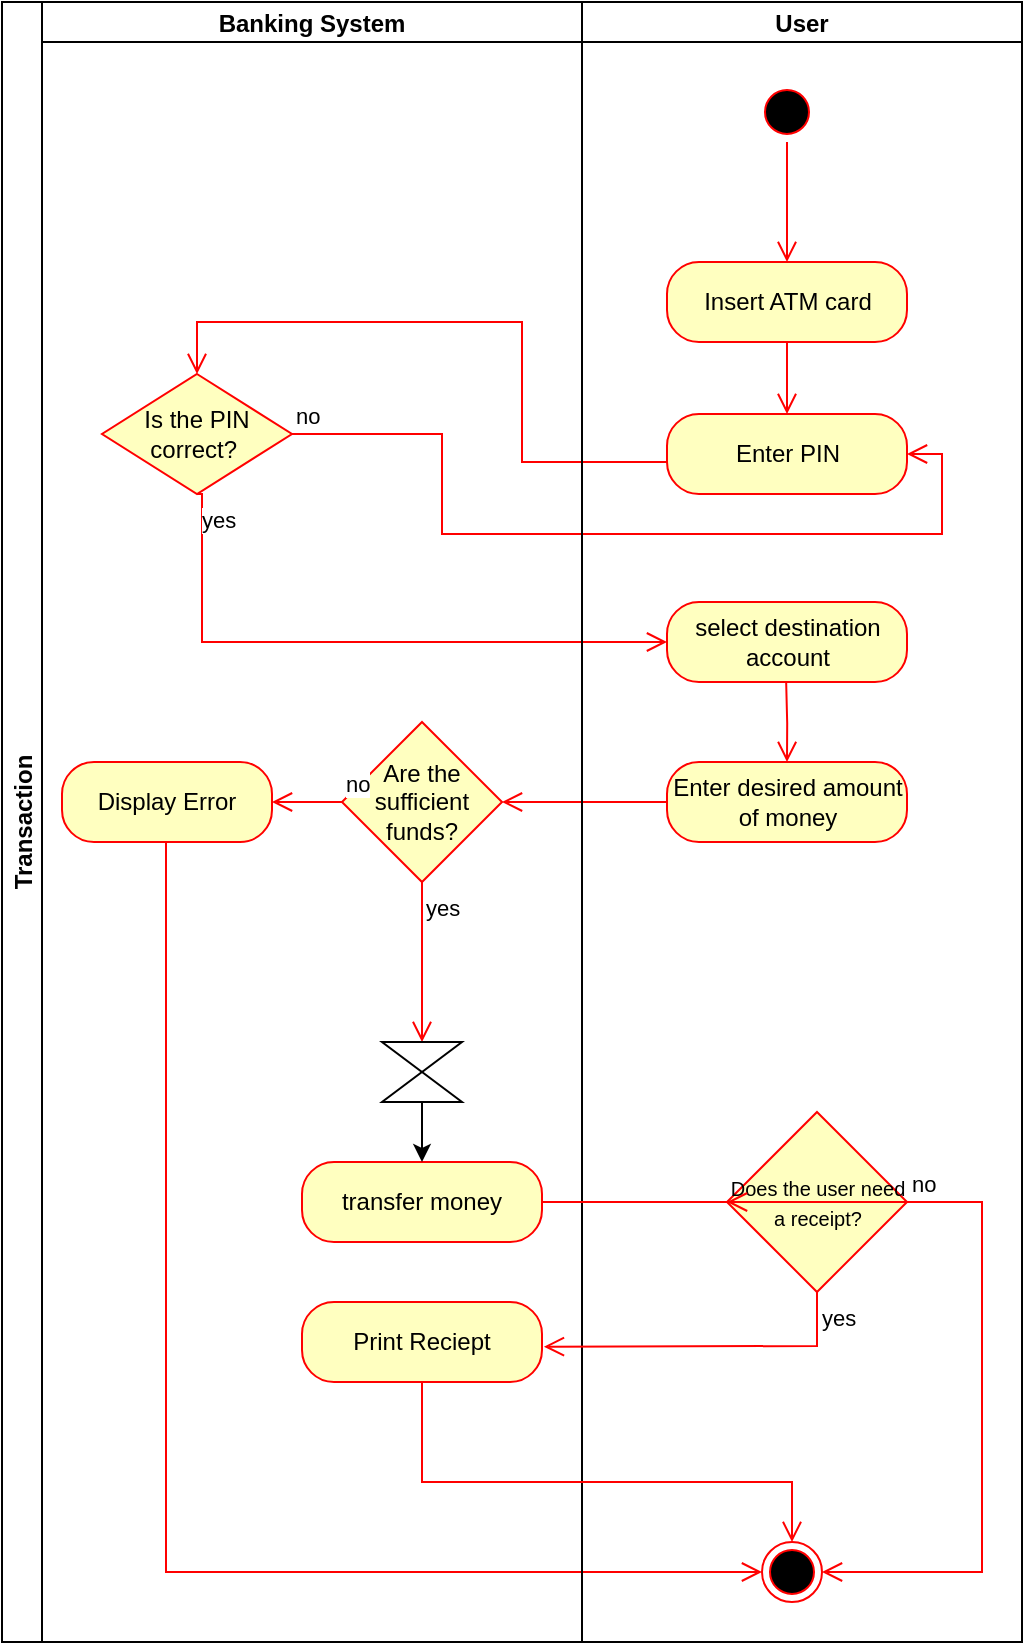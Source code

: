 <mxfile version="24.3.1" type="github">
  <diagram name="Page-1" id="0xEGlJvhAFHPblCupgJv">
    <mxGraphModel dx="3116" dy="2253" grid="1" gridSize="10" guides="1" tooltips="1" connect="1" arrows="1" fold="1" page="1" pageScale="1" pageWidth="850" pageHeight="1100" math="0" shadow="0">
      <root>
        <mxCell id="0" />
        <mxCell id="1" parent="0" />
        <mxCell id="W4o_OMUIAl7zwOc1OcBB-66" value="Transaction" style="swimlane;childLayout=stackLayout;resizeParent=1;resizeParentMax=0;startSize=20;horizontal=0;horizontalStack=1;" vertex="1" parent="1">
          <mxGeometry x="-670" y="-110" width="510" height="820" as="geometry" />
        </mxCell>
        <mxCell id="W4o_OMUIAl7zwOc1OcBB-38" value="" style="edgeStyle=orthogonalEdgeStyle;html=1;verticalAlign=bottom;endArrow=open;endSize=8;strokeColor=#ff0000;rounded=0;entryX=0.5;entryY=0;entryDx=0;entryDy=0;exitX=0;exitY=0.5;exitDx=0;exitDy=0;" edge="1" source="W4o_OMUIAl7zwOc1OcBB-37" parent="W4o_OMUIAl7zwOc1OcBB-66" target="W4o_OMUIAl7zwOc1OcBB-39">
          <mxGeometry relative="1" as="geometry">
            <mxPoint x="432.5" y="286" as="targetPoint" />
            <mxPoint x="450" y="230" as="sourcePoint" />
            <Array as="points">
              <mxPoint x="333" y="230" />
              <mxPoint x="260" y="230" />
              <mxPoint x="260" y="160" />
              <mxPoint x="97" y="160" />
            </Array>
          </mxGeometry>
        </mxCell>
        <mxCell id="W4o_OMUIAl7zwOc1OcBB-40" value="no" style="edgeStyle=orthogonalEdgeStyle;html=1;align=left;verticalAlign=bottom;endArrow=open;endSize=8;strokeColor=#ff0000;rounded=0;entryX=1;entryY=0.5;entryDx=0;entryDy=0;exitX=1;exitY=0.5;exitDx=0;exitDy=0;" edge="1" source="W4o_OMUIAl7zwOc1OcBB-39" parent="W4o_OMUIAl7zwOc1OcBB-66" target="W4o_OMUIAl7zwOc1OcBB-37">
          <mxGeometry x="-1" relative="1" as="geometry">
            <mxPoint x="577.5" y="226" as="targetPoint" />
            <Array as="points">
              <mxPoint x="220" y="216" />
              <mxPoint x="220" y="266" />
              <mxPoint x="470" y="266" />
              <mxPoint x="470" y="226" />
            </Array>
          </mxGeometry>
        </mxCell>
        <mxCell id="W4o_OMUIAl7zwOc1OcBB-48" value="yes" style="edgeStyle=orthogonalEdgeStyle;html=1;align=left;verticalAlign=top;endArrow=open;endSize=8;strokeColor=#ff0000;rounded=0;exitX=0.5;exitY=1;exitDx=0;exitDy=0;entryX=0;entryY=0.5;entryDx=0;entryDy=0;" edge="1" source="W4o_OMUIAl7zwOc1OcBB-39" parent="W4o_OMUIAl7zwOc1OcBB-66" target="W4o_OMUIAl7zwOc1OcBB-43">
          <mxGeometry x="-1" relative="1" as="geometry">
            <mxPoint x="360" y="320" as="targetPoint" />
            <mxPoint x="217.079" y="296.004" as="sourcePoint" />
            <Array as="points">
              <mxPoint x="100" y="246" />
              <mxPoint x="100" y="320" />
            </Array>
          </mxGeometry>
        </mxCell>
        <mxCell id="W4o_OMUIAl7zwOc1OcBB-68" value="Banking System" style="swimlane;startSize=20;" vertex="1" parent="W4o_OMUIAl7zwOc1OcBB-66">
          <mxGeometry x="20" width="270" height="820" as="geometry" />
        </mxCell>
        <mxCell id="W4o_OMUIAl7zwOc1OcBB-39" value="Is the PIN correct?&amp;nbsp;" style="rhombus;whiteSpace=wrap;html=1;fontColor=#000000;fillColor=#ffffc0;strokeColor=#ff0000;" vertex="1" parent="W4o_OMUIAl7zwOc1OcBB-68">
          <mxGeometry x="30" y="186" width="95" height="60" as="geometry" />
        </mxCell>
        <mxCell id="W4o_OMUIAl7zwOc1OcBB-82" value="Are the sufficient funds?" style="rhombus;whiteSpace=wrap;html=1;fontColor=#000000;fillColor=#ffffc0;strokeColor=#ff0000;" vertex="1" parent="W4o_OMUIAl7zwOc1OcBB-68">
          <mxGeometry x="150" y="360" width="80" height="80" as="geometry" />
        </mxCell>
        <mxCell id="W4o_OMUIAl7zwOc1OcBB-77" value="Display Error" style="rounded=1;whiteSpace=wrap;html=1;arcSize=40;fontColor=#000000;fillColor=#ffffc0;strokeColor=#ff0000;" vertex="1" parent="W4o_OMUIAl7zwOc1OcBB-68">
          <mxGeometry x="10" y="380" width="105" height="40" as="geometry" />
        </mxCell>
        <mxCell id="W4o_OMUIAl7zwOc1OcBB-83" value="no" style="edgeStyle=orthogonalEdgeStyle;html=1;align=left;verticalAlign=bottom;endArrow=open;endSize=8;strokeColor=#ff0000;rounded=0;exitX=0;exitY=0.5;exitDx=0;exitDy=0;entryX=1;entryY=0.5;entryDx=0;entryDy=0;" edge="1" source="W4o_OMUIAl7zwOc1OcBB-82" parent="W4o_OMUIAl7zwOc1OcBB-68" target="W4o_OMUIAl7zwOc1OcBB-77">
          <mxGeometry x="-1" relative="1" as="geometry">
            <mxPoint x="40" y="430" as="targetPoint" />
            <mxPoint x="140" y="440" as="sourcePoint" />
            <Array as="points">
              <mxPoint x="150" y="400" />
              <mxPoint x="150" y="400" />
            </Array>
          </mxGeometry>
        </mxCell>
        <mxCell id="W4o_OMUIAl7zwOc1OcBB-88" value="transfer money" style="rounded=1;whiteSpace=wrap;html=1;arcSize=40;fontColor=#000000;fillColor=#ffffc0;strokeColor=#ff0000;" vertex="1" parent="W4o_OMUIAl7zwOc1OcBB-68">
          <mxGeometry x="130" y="580" width="120" height="40" as="geometry" />
        </mxCell>
        <mxCell id="W4o_OMUIAl7zwOc1OcBB-84" value="yes" style="edgeStyle=orthogonalEdgeStyle;html=1;align=left;verticalAlign=top;endArrow=open;endSize=8;strokeColor=#ff0000;rounded=0;entryX=0.5;entryY=0;entryDx=0;entryDy=0;" edge="1" source="W4o_OMUIAl7zwOc1OcBB-82" parent="W4o_OMUIAl7zwOc1OcBB-68" target="W4o_OMUIAl7zwOc1OcBB-97">
          <mxGeometry x="-1" relative="1" as="geometry">
            <mxPoint x="200" y="510" as="targetPoint" />
            <Array as="points">
              <mxPoint x="190" y="520" />
            </Array>
          </mxGeometry>
        </mxCell>
        <mxCell id="W4o_OMUIAl7zwOc1OcBB-91" value="" style="edgeStyle=orthogonalEdgeStyle;html=1;verticalAlign=bottom;endArrow=open;endSize=8;strokeColor=#ff0000;rounded=0;entryX=0;entryY=0.5;entryDx=0;entryDy=0;" edge="1" parent="W4o_OMUIAl7zwOc1OcBB-68" target="W4o_OMUIAl7zwOc1OcBB-42">
          <mxGeometry relative="1" as="geometry">
            <mxPoint x="62.08" y="869.5" as="targetPoint" />
            <mxPoint x="60" y="420" as="sourcePoint" />
            <Array as="points">
              <mxPoint x="62" y="785" />
            </Array>
          </mxGeometry>
        </mxCell>
        <mxCell id="W4o_OMUIAl7zwOc1OcBB-102" value="" style="edgeStyle=orthogonalEdgeStyle;rounded=0;orthogonalLoop=1;jettySize=auto;html=1;" edge="1" parent="W4o_OMUIAl7zwOc1OcBB-68" source="W4o_OMUIAl7zwOc1OcBB-97" target="W4o_OMUIAl7zwOc1OcBB-88">
          <mxGeometry relative="1" as="geometry" />
        </mxCell>
        <mxCell id="W4o_OMUIAl7zwOc1OcBB-97" value="" style="shape=collate;html=1;" vertex="1" parent="W4o_OMUIAl7zwOc1OcBB-68">
          <mxGeometry x="170" y="520" width="40" height="30" as="geometry" />
        </mxCell>
        <mxCell id="W4o_OMUIAl7zwOc1OcBB-106" value="Print Reciept" style="rounded=1;whiteSpace=wrap;html=1;arcSize=40;fontColor=#000000;fillColor=#ffffc0;strokeColor=#ff0000;" vertex="1" parent="W4o_OMUIAl7zwOc1OcBB-68">
          <mxGeometry x="130" y="650" width="120" height="40" as="geometry" />
        </mxCell>
        <mxCell id="W4o_OMUIAl7zwOc1OcBB-80" value="" style="edgeStyle=orthogonalEdgeStyle;html=1;verticalAlign=bottom;endArrow=open;endSize=8;strokeColor=#ff0000;rounded=0;exitX=0;exitY=0.5;exitDx=0;exitDy=0;" edge="1" source="W4o_OMUIAl7zwOc1OcBB-79" parent="W4o_OMUIAl7zwOc1OcBB-66">
          <mxGeometry relative="1" as="geometry">
            <mxPoint x="250" y="400" as="targetPoint" />
            <mxPoint x="370" y="400" as="sourcePoint" />
            <Array as="points">
              <mxPoint x="320" y="400" />
              <mxPoint x="320" y="400" />
            </Array>
          </mxGeometry>
        </mxCell>
        <mxCell id="W4o_OMUIAl7zwOc1OcBB-69" value="User" style="swimlane;startSize=20;" vertex="1" parent="W4o_OMUIAl7zwOc1OcBB-66">
          <mxGeometry x="290" width="220" height="820" as="geometry" />
        </mxCell>
        <mxCell id="W4o_OMUIAl7zwOc1OcBB-32" value="" style="ellipse;html=1;shape=startState;fillColor=#000000;strokeColor=#ff0000;" vertex="1" parent="W4o_OMUIAl7zwOc1OcBB-69">
          <mxGeometry x="87.5" y="40" width="30" height="30" as="geometry" />
        </mxCell>
        <mxCell id="W4o_OMUIAl7zwOc1OcBB-33" value="" style="edgeStyle=orthogonalEdgeStyle;html=1;verticalAlign=bottom;endArrow=open;endSize=8;strokeColor=#ff0000;rounded=0;" edge="1" source="W4o_OMUIAl7zwOc1OcBB-32" parent="W4o_OMUIAl7zwOc1OcBB-69">
          <mxGeometry relative="1" as="geometry">
            <mxPoint x="102.5" y="130" as="targetPoint" />
          </mxGeometry>
        </mxCell>
        <mxCell id="W4o_OMUIAl7zwOc1OcBB-35" value="Insert ATM card" style="rounded=1;whiteSpace=wrap;html=1;arcSize=40;fontColor=#000000;fillColor=#ffffc0;strokeColor=#ff0000;" vertex="1" parent="W4o_OMUIAl7zwOc1OcBB-69">
          <mxGeometry x="42.5" y="130" width="120" height="40" as="geometry" />
        </mxCell>
        <mxCell id="W4o_OMUIAl7zwOc1OcBB-36" value="" style="edgeStyle=orthogonalEdgeStyle;html=1;verticalAlign=bottom;endArrow=open;endSize=8;strokeColor=#ff0000;rounded=0;entryX=0.5;entryY=0;entryDx=0;entryDy=0;" edge="1" source="W4o_OMUIAl7zwOc1OcBB-35" parent="W4o_OMUIAl7zwOc1OcBB-69" target="W4o_OMUIAl7zwOc1OcBB-37">
          <mxGeometry relative="1" as="geometry">
            <mxPoint x="102.5" y="230" as="targetPoint" />
          </mxGeometry>
        </mxCell>
        <mxCell id="W4o_OMUIAl7zwOc1OcBB-37" value="Enter PIN" style="rounded=1;whiteSpace=wrap;html=1;arcSize=40;fontColor=#000000;fillColor=#ffffc0;strokeColor=#ff0000;" vertex="1" parent="W4o_OMUIAl7zwOc1OcBB-69">
          <mxGeometry x="42.5" y="206" width="120" height="40" as="geometry" />
        </mxCell>
        <mxCell id="W4o_OMUIAl7zwOc1OcBB-43" value="select destination account" style="rounded=1;whiteSpace=wrap;html=1;arcSize=40;fontColor=#000000;fillColor=#ffffc0;strokeColor=#ff0000;" vertex="1" parent="W4o_OMUIAl7zwOc1OcBB-69">
          <mxGeometry x="42.5" y="300" width="120" height="40" as="geometry" />
        </mxCell>
        <mxCell id="W4o_OMUIAl7zwOc1OcBB-78" value="" style="edgeStyle=orthogonalEdgeStyle;html=1;verticalAlign=bottom;endArrow=open;endSize=8;strokeColor=#ff0000;rounded=0;entryX=0.5;entryY=0;entryDx=0;entryDy=0;" edge="1" parent="W4o_OMUIAl7zwOc1OcBB-69" target="W4o_OMUIAl7zwOc1OcBB-79">
          <mxGeometry relative="1" as="geometry">
            <mxPoint x="102.08" y="470" as="targetPoint" />
            <mxPoint x="102.08" y="340" as="sourcePoint" />
            <Array as="points" />
          </mxGeometry>
        </mxCell>
        <mxCell id="W4o_OMUIAl7zwOc1OcBB-79" value="Enter desired amount of money" style="rounded=1;whiteSpace=wrap;html=1;arcSize=40;fontColor=#000000;fillColor=#ffffc0;strokeColor=#ff0000;" vertex="1" parent="W4o_OMUIAl7zwOc1OcBB-69">
          <mxGeometry x="42.5" y="380" width="120" height="40" as="geometry" />
        </mxCell>
        <mxCell id="W4o_OMUIAl7zwOc1OcBB-42" value="" style="ellipse;html=1;shape=endState;fillColor=#000000;strokeColor=#ff0000;" vertex="1" parent="W4o_OMUIAl7zwOc1OcBB-69">
          <mxGeometry x="90" y="770" width="30" height="30" as="geometry" />
        </mxCell>
        <mxCell id="W4o_OMUIAl7zwOc1OcBB-103" value="&lt;span style=&quot;font-size: 10px;&quot;&gt;Does the user need a receipt?&lt;/span&gt;" style="rhombus;whiteSpace=wrap;html=1;fontColor=#000000;fillColor=#ffffc0;strokeColor=#ff0000;" vertex="1" parent="W4o_OMUIAl7zwOc1OcBB-69">
          <mxGeometry x="72.5" y="555" width="90" height="90" as="geometry" />
        </mxCell>
        <mxCell id="W4o_OMUIAl7zwOc1OcBB-104" value="no" style="edgeStyle=orthogonalEdgeStyle;html=1;align=left;verticalAlign=bottom;endArrow=open;endSize=8;strokeColor=#ff0000;rounded=0;entryX=1;entryY=0.5;entryDx=0;entryDy=0;exitX=1;exitY=0.5;exitDx=0;exitDy=0;" edge="1" source="W4o_OMUIAl7zwOc1OcBB-103" parent="W4o_OMUIAl7zwOc1OcBB-69" target="W4o_OMUIAl7zwOc1OcBB-42">
          <mxGeometry x="-1" relative="1" as="geometry">
            <mxPoint x="130.0" y="785.12" as="targetPoint" />
            <mxPoint x="168.68" y="600" as="sourcePoint" />
            <Array as="points">
              <mxPoint x="200" y="600" />
              <mxPoint x="200" y="785" />
            </Array>
          </mxGeometry>
        </mxCell>
        <mxCell id="W4o_OMUIAl7zwOc1OcBB-95" value="" style="edgeStyle=orthogonalEdgeStyle;html=1;verticalAlign=bottom;endArrow=open;endSize=8;strokeColor=#ff0000;rounded=0;exitX=1;exitY=0.5;exitDx=0;exitDy=0;entryX=0;entryY=0.5;entryDx=0;entryDy=0;" edge="1" source="W4o_OMUIAl7zwOc1OcBB-88" parent="W4o_OMUIAl7zwOc1OcBB-66" target="W4o_OMUIAl7zwOc1OcBB-103">
          <mxGeometry relative="1" as="geometry">
            <mxPoint x="480" y="600" as="targetPoint" />
            <mxPoint x="452.5" y="520" as="sourcePoint" />
            <Array as="points">
              <mxPoint x="483" y="600" />
            </Array>
          </mxGeometry>
        </mxCell>
        <mxCell id="W4o_OMUIAl7zwOc1OcBB-107" value="" style="edgeStyle=orthogonalEdgeStyle;html=1;verticalAlign=bottom;endArrow=open;endSize=8;strokeColor=#ff0000;rounded=0;entryX=0.5;entryY=0;entryDx=0;entryDy=0;" edge="1" source="W4o_OMUIAl7zwOc1OcBB-106" parent="W4o_OMUIAl7zwOc1OcBB-66" target="W4o_OMUIAl7zwOc1OcBB-42">
          <mxGeometry relative="1" as="geometry">
            <mxPoint x="340" y="750" as="targetPoint" />
            <Array as="points">
              <mxPoint x="340" y="740" />
              <mxPoint x="515" y="740" />
            </Array>
          </mxGeometry>
        </mxCell>
        <mxCell id="W4o_OMUIAl7zwOc1OcBB-105" value="yes" style="edgeStyle=orthogonalEdgeStyle;html=1;align=left;verticalAlign=top;endArrow=open;endSize=8;strokeColor=#ff0000;rounded=0;entryX=1.008;entryY=0.558;entryDx=0;entryDy=0;exitX=0.5;exitY=1;exitDx=0;exitDy=0;entryPerimeter=0;" edge="1" source="W4o_OMUIAl7zwOc1OcBB-103" parent="W4o_OMUIAl7zwOc1OcBB-66" target="W4o_OMUIAl7zwOc1OcBB-106">
          <mxGeometry x="-1" relative="1" as="geometry">
            <mxPoint x="397.5" y="673.5" as="targetPoint" />
            <mxPoint x="527.5" y="646" as="sourcePoint" />
            <Array as="points">
              <mxPoint x="408" y="672" />
              <mxPoint x="408" y="672" />
            </Array>
          </mxGeometry>
        </mxCell>
      </root>
    </mxGraphModel>
  </diagram>
</mxfile>
